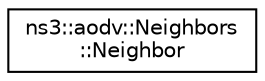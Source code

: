 digraph "Graphical Class Hierarchy"
{
 // LATEX_PDF_SIZE
  edge [fontname="Helvetica",fontsize="10",labelfontname="Helvetica",labelfontsize="10"];
  node [fontname="Helvetica",fontsize="10",shape=record];
  rankdir="LR";
  Node0 [label="ns3::aodv::Neighbors\l::Neighbor",height=0.2,width=0.4,color="black", fillcolor="white", style="filled",URL="$structns3_1_1aodv_1_1_neighbors_1_1_neighbor.html",tooltip="Neighbor description."];
}
